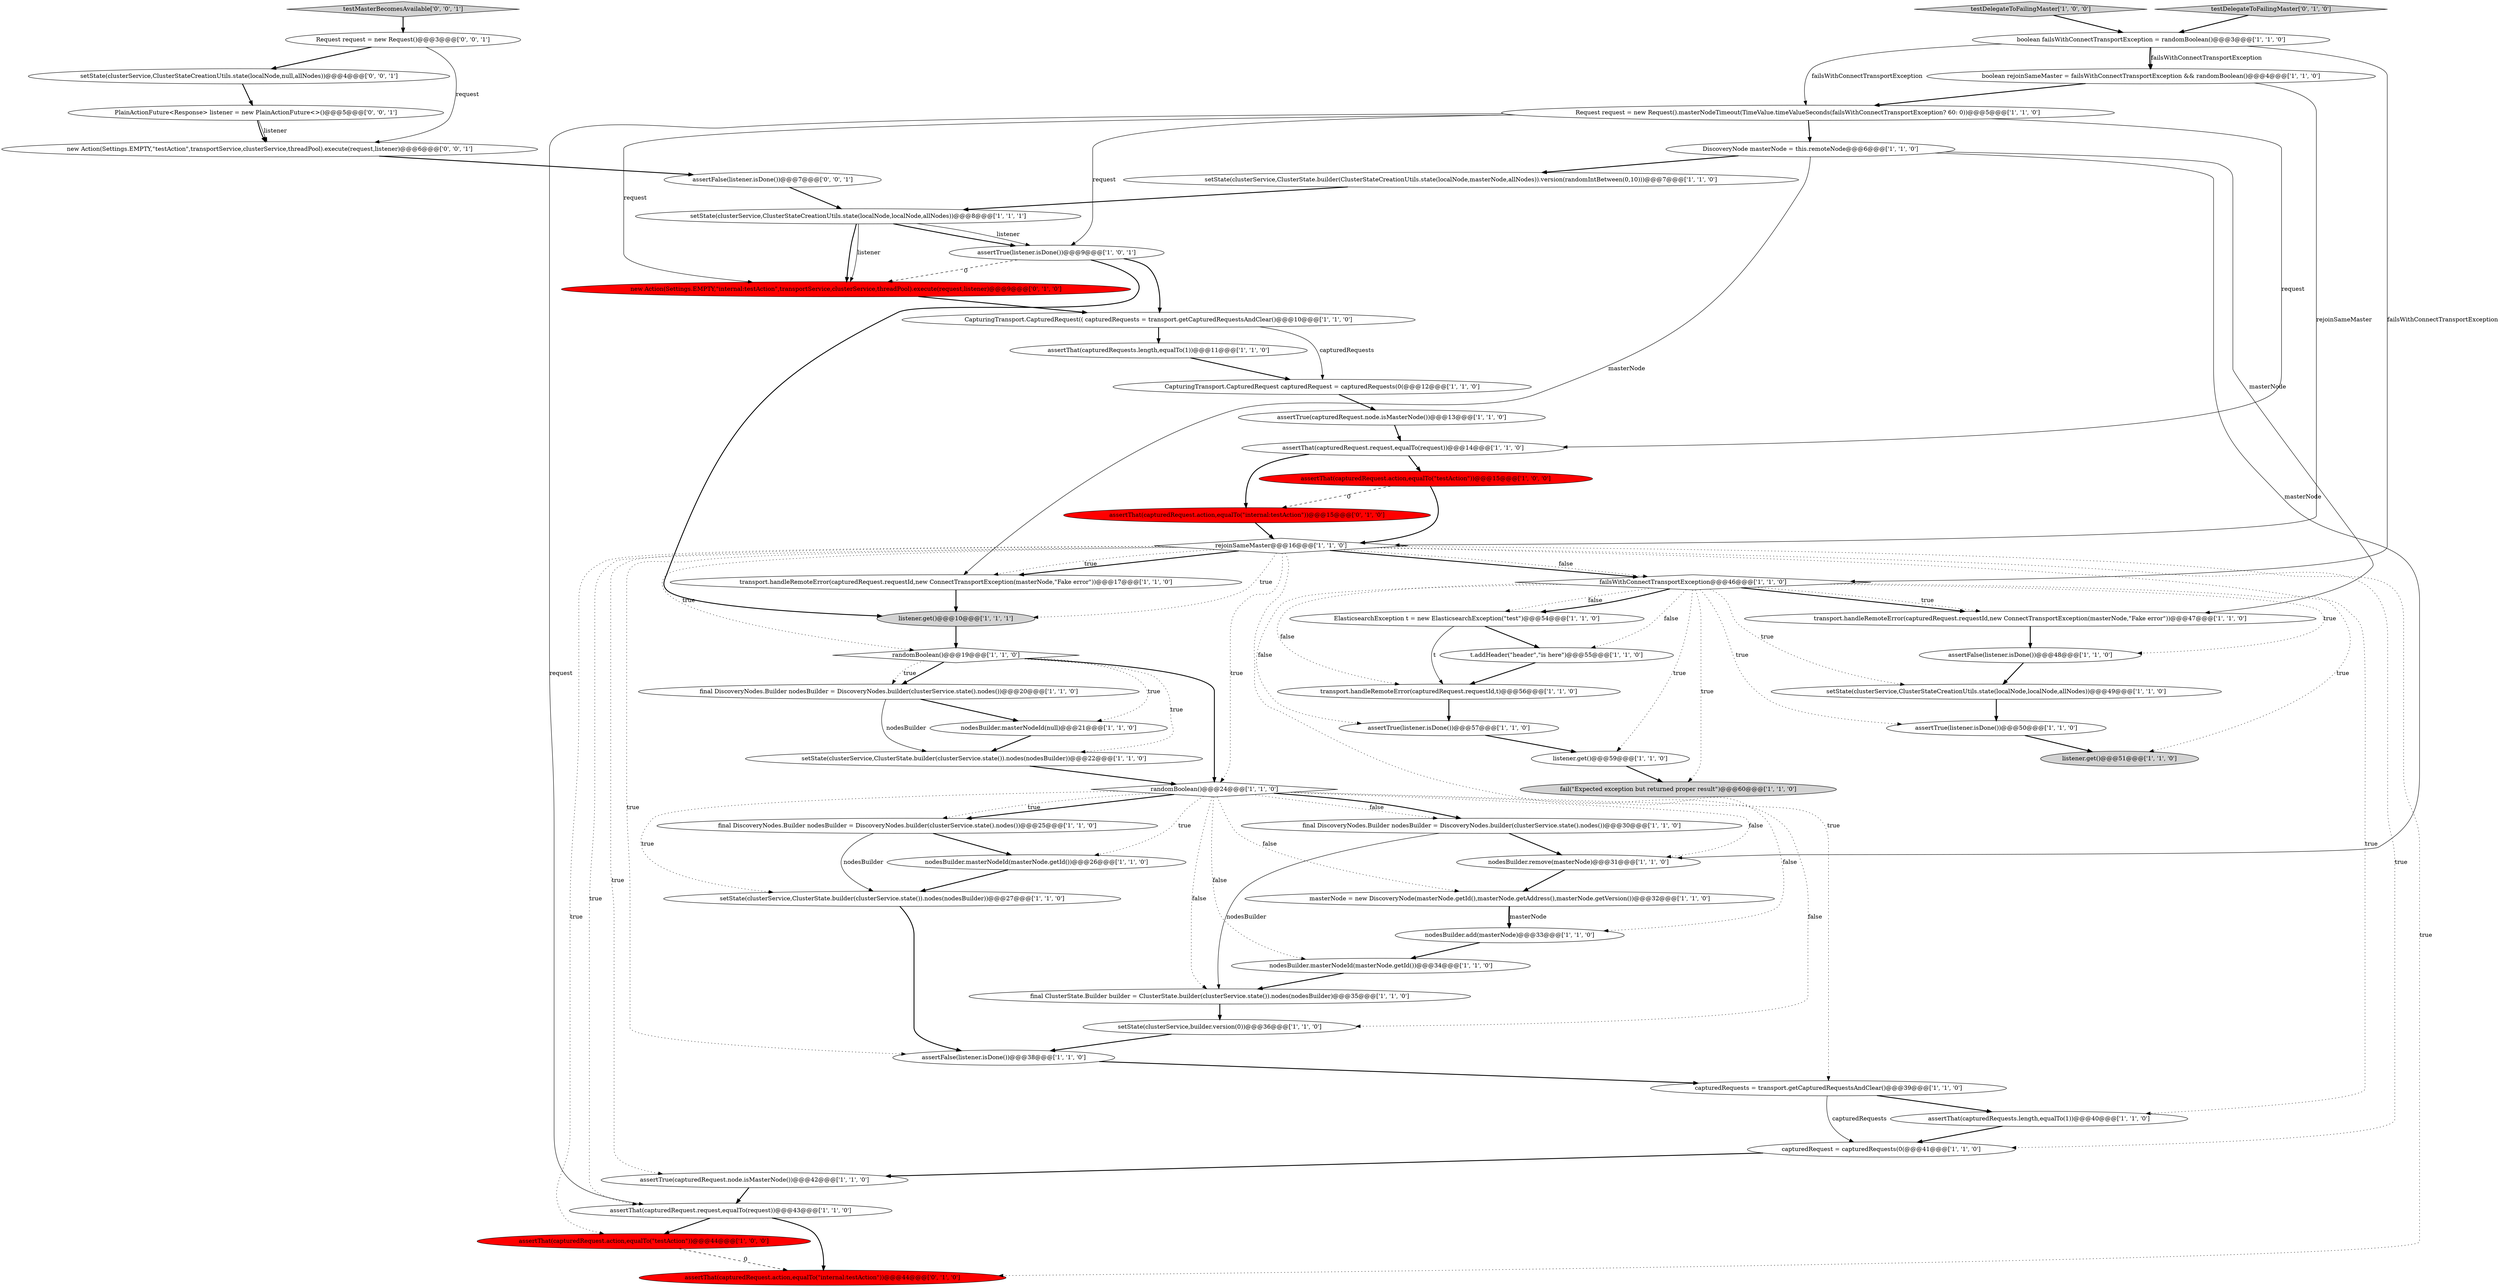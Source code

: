 digraph {
8 [style = filled, label = "setState(clusterService,ClusterStateCreationUtils.state(localNode,localNode,allNodes))@@@8@@@['1', '1', '1']", fillcolor = white, shape = ellipse image = "AAA0AAABBB1BBB"];
60 [style = filled, label = "setState(clusterService,ClusterStateCreationUtils.state(localNode,null,allNodes))@@@4@@@['0', '0', '1']", fillcolor = white, shape = ellipse image = "AAA0AAABBB3BBB"];
11 [style = filled, label = "fail(\"Expected exception but returned proper result\")@@@60@@@['1', '1', '0']", fillcolor = lightgray, shape = ellipse image = "AAA0AAABBB1BBB"];
51 [style = filled, label = "new Action(Settings.EMPTY,\"internal:testAction\",transportService,clusterService,threadPool).execute(request,listener)@@@9@@@['0', '1', '0']", fillcolor = red, shape = ellipse image = "AAA1AAABBB2BBB"];
56 [style = filled, label = "Request request = new Request()@@@3@@@['0', '0', '1']", fillcolor = white, shape = ellipse image = "AAA0AAABBB3BBB"];
38 [style = filled, label = "final DiscoveryNodes.Builder nodesBuilder = DiscoveryNodes.builder(clusterService.state().nodes())@@@30@@@['1', '1', '0']", fillcolor = white, shape = ellipse image = "AAA0AAABBB1BBB"];
14 [style = filled, label = "final DiscoveryNodes.Builder nodesBuilder = DiscoveryNodes.builder(clusterService.state().nodes())@@@20@@@['1', '1', '0']", fillcolor = white, shape = ellipse image = "AAA0AAABBB1BBB"];
29 [style = filled, label = "assertThat(capturedRequests.length,equalTo(1))@@@40@@@['1', '1', '0']", fillcolor = white, shape = ellipse image = "AAA0AAABBB1BBB"];
59 [style = filled, label = "testMasterBecomesAvailable['0', '0', '1']", fillcolor = lightgray, shape = diamond image = "AAA0AAABBB3BBB"];
49 [style = filled, label = "final DiscoveryNodes.Builder nodesBuilder = DiscoveryNodes.builder(clusterService.state().nodes())@@@25@@@['1', '1', '0']", fillcolor = white, shape = ellipse image = "AAA0AAABBB1BBB"];
12 [style = filled, label = "CapturingTransport.CapturedRequest(( capturedRequests = transport.getCapturedRequestsAndClear()@@@10@@@['1', '1', '0']", fillcolor = white, shape = ellipse image = "AAA0AAABBB1BBB"];
34 [style = filled, label = "listener.get()@@@59@@@['1', '1', '0']", fillcolor = white, shape = ellipse image = "AAA0AAABBB1BBB"];
28 [style = filled, label = "assertTrue(capturedRequest.node.isMasterNode())@@@42@@@['1', '1', '0']", fillcolor = white, shape = ellipse image = "AAA0AAABBB1BBB"];
45 [style = filled, label = "assertTrue(capturedRequest.node.isMasterNode())@@@13@@@['1', '1', '0']", fillcolor = white, shape = ellipse image = "AAA0AAABBB1BBB"];
37 [style = filled, label = "nodesBuilder.masterNodeId(masterNode.getId())@@@26@@@['1', '1', '0']", fillcolor = white, shape = ellipse image = "AAA0AAABBB1BBB"];
57 [style = filled, label = "new Action(Settings.EMPTY,\"testAction\",transportService,clusterService,threadPool).execute(request,listener)@@@6@@@['0', '0', '1']", fillcolor = white, shape = ellipse image = "AAA0AAABBB3BBB"];
6 [style = filled, label = "transport.handleRemoteError(capturedRequest.requestId,new ConnectTransportException(masterNode,\"Fake error\"))@@@17@@@['1', '1', '0']", fillcolor = white, shape = ellipse image = "AAA0AAABBB1BBB"];
50 [style = filled, label = "assertThat(capturedRequest.action,equalTo(\"testAction\"))@@@15@@@['1', '0', '0']", fillcolor = red, shape = ellipse image = "AAA1AAABBB1BBB"];
27 [style = filled, label = "assertTrue(listener.isDone())@@@9@@@['1', '0', '1']", fillcolor = white, shape = ellipse image = "AAA0AAABBB1BBB"];
20 [style = filled, label = "boolean rejoinSameMaster = failsWithConnectTransportException && randomBoolean()@@@4@@@['1', '1', '0']", fillcolor = white, shape = ellipse image = "AAA0AAABBB1BBB"];
22 [style = filled, label = "capturedRequests = transport.getCapturedRequestsAndClear()@@@39@@@['1', '1', '0']", fillcolor = white, shape = ellipse image = "AAA0AAABBB1BBB"];
23 [style = filled, label = "assertFalse(listener.isDone())@@@38@@@['1', '1', '0']", fillcolor = white, shape = ellipse image = "AAA0AAABBB1BBB"];
7 [style = filled, label = "nodesBuilder.masterNodeId(null)@@@21@@@['1', '1', '0']", fillcolor = white, shape = ellipse image = "AAA0AAABBB1BBB"];
24 [style = filled, label = "t.addHeader(\"header\",\"is here\")@@@55@@@['1', '1', '0']", fillcolor = white, shape = ellipse image = "AAA0AAABBB1BBB"];
30 [style = filled, label = "randomBoolean()@@@19@@@['1', '1', '0']", fillcolor = white, shape = diamond image = "AAA0AAABBB1BBB"];
44 [style = filled, label = "DiscoveryNode masterNode = this.remoteNode@@@6@@@['1', '1', '0']", fillcolor = white, shape = ellipse image = "AAA0AAABBB1BBB"];
2 [style = filled, label = "rejoinSameMaster@@@16@@@['1', '1', '0']", fillcolor = white, shape = diamond image = "AAA0AAABBB1BBB"];
41 [style = filled, label = "assertThat(capturedRequests.length,equalTo(1))@@@11@@@['1', '1', '0']", fillcolor = white, shape = ellipse image = "AAA0AAABBB1BBB"];
0 [style = filled, label = "masterNode = new DiscoveryNode(masterNode.getId(),masterNode.getAddress(),masterNode.getVersion())@@@32@@@['1', '1', '0']", fillcolor = white, shape = ellipse image = "AAA0AAABBB1BBB"];
43 [style = filled, label = "setState(clusterService,ClusterState.builder(clusterService.state()).nodes(nodesBuilder))@@@27@@@['1', '1', '0']", fillcolor = white, shape = ellipse image = "AAA0AAABBB1BBB"];
55 [style = filled, label = "PlainActionFuture<Response> listener = new PlainActionFuture<>()@@@5@@@['0', '0', '1']", fillcolor = white, shape = ellipse image = "AAA0AAABBB3BBB"];
33 [style = filled, label = "nodesBuilder.remove(masterNode)@@@31@@@['1', '1', '0']", fillcolor = white, shape = ellipse image = "AAA0AAABBB1BBB"];
39 [style = filled, label = "boolean failsWithConnectTransportException = randomBoolean()@@@3@@@['1', '1', '0']", fillcolor = white, shape = ellipse image = "AAA0AAABBB1BBB"];
52 [style = filled, label = "assertThat(capturedRequest.action,equalTo(\"internal:testAction\"))@@@15@@@['0', '1', '0']", fillcolor = red, shape = ellipse image = "AAA1AAABBB2BBB"];
58 [style = filled, label = "assertFalse(listener.isDone())@@@7@@@['0', '0', '1']", fillcolor = white, shape = ellipse image = "AAA0AAABBB3BBB"];
3 [style = filled, label = "assertFalse(listener.isDone())@@@48@@@['1', '1', '0']", fillcolor = white, shape = ellipse image = "AAA0AAABBB1BBB"];
48 [style = filled, label = "randomBoolean()@@@24@@@['1', '1', '0']", fillcolor = white, shape = diamond image = "AAA0AAABBB1BBB"];
19 [style = filled, label = "listener.get()@@@51@@@['1', '1', '0']", fillcolor = lightgray, shape = ellipse image = "AAA0AAABBB1BBB"];
13 [style = filled, label = "transport.handleRemoteError(capturedRequest.requestId,new ConnectTransportException(masterNode,\"Fake error\"))@@@47@@@['1', '1', '0']", fillcolor = white, shape = ellipse image = "AAA0AAABBB1BBB"];
32 [style = filled, label = "nodesBuilder.masterNodeId(masterNode.getId())@@@34@@@['1', '1', '0']", fillcolor = white, shape = ellipse image = "AAA0AAABBB1BBB"];
40 [style = filled, label = "assertThat(capturedRequest.action,equalTo(\"testAction\"))@@@44@@@['1', '0', '0']", fillcolor = red, shape = ellipse image = "AAA1AAABBB1BBB"];
42 [style = filled, label = "setState(clusterService,ClusterState.builder(ClusterStateCreationUtils.state(localNode,masterNode,allNodes)).version(randomIntBetween(0,10)))@@@7@@@['1', '1', '0']", fillcolor = white, shape = ellipse image = "AAA0AAABBB1BBB"];
18 [style = filled, label = "assertThat(capturedRequest.request,equalTo(request))@@@43@@@['1', '1', '0']", fillcolor = white, shape = ellipse image = "AAA0AAABBB1BBB"];
5 [style = filled, label = "assertTrue(listener.isDone())@@@57@@@['1', '1', '0']", fillcolor = white, shape = ellipse image = "AAA0AAABBB1BBB"];
15 [style = filled, label = "failsWithConnectTransportException@@@46@@@['1', '1', '0']", fillcolor = white, shape = diamond image = "AAA0AAABBB1BBB"];
4 [style = filled, label = "ElasticsearchException t = new ElasticsearchException(\"test\")@@@54@@@['1', '1', '0']", fillcolor = white, shape = ellipse image = "AAA0AAABBB1BBB"];
35 [style = filled, label = "final ClusterState.Builder builder = ClusterState.builder(clusterService.state()).nodes(nodesBuilder)@@@35@@@['1', '1', '0']", fillcolor = white, shape = ellipse image = "AAA0AAABBB1BBB"];
1 [style = filled, label = "setState(clusterService,builder.version(0))@@@36@@@['1', '1', '0']", fillcolor = white, shape = ellipse image = "AAA0AAABBB1BBB"];
54 [style = filled, label = "assertThat(capturedRequest.action,equalTo(\"internal:testAction\"))@@@44@@@['0', '1', '0']", fillcolor = red, shape = ellipse image = "AAA1AAABBB2BBB"];
26 [style = filled, label = "setState(clusterService,ClusterStateCreationUtils.state(localNode,localNode,allNodes))@@@49@@@['1', '1', '0']", fillcolor = white, shape = ellipse image = "AAA0AAABBB1BBB"];
31 [style = filled, label = "capturedRequest = capturedRequests(0(@@@41@@@['1', '1', '0']", fillcolor = white, shape = ellipse image = "AAA0AAABBB1BBB"];
46 [style = filled, label = "transport.handleRemoteError(capturedRequest.requestId,t)@@@56@@@['1', '1', '0']", fillcolor = white, shape = ellipse image = "AAA0AAABBB1BBB"];
10 [style = filled, label = "Request request = new Request().masterNodeTimeout(TimeValue.timeValueSeconds(failsWithConnectTransportException? 60: 0))@@@5@@@['1', '1', '0']", fillcolor = white, shape = ellipse image = "AAA0AAABBB1BBB"];
36 [style = filled, label = "setState(clusterService,ClusterState.builder(clusterService.state()).nodes(nodesBuilder))@@@22@@@['1', '1', '0']", fillcolor = white, shape = ellipse image = "AAA0AAABBB1BBB"];
21 [style = filled, label = "assertThat(capturedRequest.request,equalTo(request))@@@14@@@['1', '1', '0']", fillcolor = white, shape = ellipse image = "AAA0AAABBB1BBB"];
53 [style = filled, label = "testDelegateToFailingMaster['0', '1', '0']", fillcolor = lightgray, shape = diamond image = "AAA0AAABBB2BBB"];
17 [style = filled, label = "testDelegateToFailingMaster['1', '0', '0']", fillcolor = lightgray, shape = diamond image = "AAA0AAABBB1BBB"];
47 [style = filled, label = "nodesBuilder.add(masterNode)@@@33@@@['1', '1', '0']", fillcolor = white, shape = ellipse image = "AAA0AAABBB1BBB"];
16 [style = filled, label = "assertTrue(listener.isDone())@@@50@@@['1', '1', '0']", fillcolor = white, shape = ellipse image = "AAA0AAABBB1BBB"];
9 [style = filled, label = "listener.get()@@@10@@@['1', '1', '1']", fillcolor = lightgray, shape = ellipse image = "AAA0AAABBB1BBB"];
25 [style = filled, label = "CapturingTransport.CapturedRequest capturedRequest = capturedRequests(0(@@@12@@@['1', '1', '0']", fillcolor = white, shape = ellipse image = "AAA0AAABBB1BBB"];
39->20 [style = solid, label="failsWithConnectTransportException"];
32->35 [style = bold, label=""];
2->22 [style = dotted, label="true"];
25->45 [style = bold, label=""];
48->47 [style = dotted, label="false"];
46->5 [style = bold, label=""];
2->6 [style = bold, label=""];
27->9 [style = bold, label=""];
2->23 [style = dotted, label="true"];
50->2 [style = bold, label=""];
21->52 [style = bold, label=""];
57->58 [style = bold, label=""];
12->25 [style = solid, label="capturedRequests"];
8->51 [style = bold, label=""];
2->18 [style = dotted, label="true"];
43->23 [style = bold, label=""];
53->39 [style = bold, label=""];
1->23 [style = bold, label=""];
14->7 [style = bold, label=""];
5->34 [style = bold, label=""];
33->0 [style = bold, label=""];
37->43 [style = bold, label=""];
55->57 [style = bold, label=""];
23->22 [style = bold, label=""];
44->33 [style = solid, label="masterNode"];
8->51 [style = solid, label="listener"];
2->48 [style = dotted, label="true"];
2->15 [style = bold, label=""];
8->27 [style = solid, label="listener"];
30->14 [style = bold, label=""];
48->43 [style = dotted, label="true"];
44->13 [style = solid, label="masterNode"];
8->27 [style = bold, label=""];
14->36 [style = solid, label="nodesBuilder"];
24->46 [style = bold, label=""];
21->50 [style = bold, label=""];
15->26 [style = dotted, label="true"];
15->4 [style = dotted, label="false"];
4->46 [style = solid, label="t"];
48->49 [style = bold, label=""];
15->13 [style = bold, label=""];
28->18 [style = bold, label=""];
39->10 [style = solid, label="failsWithConnectTransportException"];
27->12 [style = bold, label=""];
2->29 [style = dotted, label="true"];
15->34 [style = dotted, label="true"];
30->7 [style = dotted, label="true"];
10->27 [style = solid, label="request"];
15->24 [style = dotted, label="false"];
15->16 [style = dotted, label="true"];
16->19 [style = bold, label=""];
10->51 [style = solid, label="request"];
2->28 [style = dotted, label="true"];
15->46 [style = dotted, label="false"];
15->13 [style = dotted, label="true"];
12->41 [style = bold, label=""];
15->3 [style = dotted, label="true"];
22->31 [style = solid, label="capturedRequests"];
60->55 [style = bold, label=""];
26->16 [style = bold, label=""];
50->52 [style = dashed, label="0"];
10->44 [style = bold, label=""];
17->39 [style = bold, label=""];
45->21 [style = bold, label=""];
31->28 [style = bold, label=""];
48->32 [style = dotted, label="false"];
38->33 [style = bold, label=""];
39->20 [style = bold, label=""];
59->56 [style = bold, label=""];
55->57 [style = solid, label="listener"];
48->38 [style = dotted, label="false"];
44->42 [style = bold, label=""];
49->37 [style = bold, label=""];
4->24 [style = bold, label=""];
2->15 [style = dotted, label="false"];
39->15 [style = solid, label="failsWithConnectTransportException"];
58->8 [style = bold, label=""];
51->12 [style = bold, label=""];
56->60 [style = bold, label=""];
18->40 [style = bold, label=""];
42->8 [style = bold, label=""];
48->1 [style = dotted, label="false"];
22->29 [style = bold, label=""];
3->26 [style = bold, label=""];
10->21 [style = solid, label="request"];
2->30 [style = dotted, label="true"];
15->5 [style = dotted, label="false"];
38->35 [style = solid, label="nodesBuilder"];
30->36 [style = dotted, label="true"];
44->6 [style = solid, label="masterNode"];
56->57 [style = solid, label="request"];
48->33 [style = dotted, label="false"];
30->14 [style = dotted, label="true"];
48->35 [style = dotted, label="false"];
47->32 [style = bold, label=""];
35->1 [style = bold, label=""];
2->9 [style = dotted, label="true"];
40->54 [style = dashed, label="0"];
2->6 [style = dotted, label="true"];
49->43 [style = solid, label="nodesBuilder"];
27->51 [style = dashed, label="0"];
15->11 [style = dotted, label="true"];
0->47 [style = solid, label="masterNode"];
2->54 [style = dotted, label="true"];
7->36 [style = bold, label=""];
48->37 [style = dotted, label="true"];
29->31 [style = bold, label=""];
2->40 [style = dotted, label="true"];
9->30 [style = bold, label=""];
52->2 [style = bold, label=""];
2->31 [style = dotted, label="true"];
48->49 [style = dotted, label="true"];
34->11 [style = bold, label=""];
20->10 [style = bold, label=""];
0->47 [style = bold, label=""];
48->38 [style = bold, label=""];
13->3 [style = bold, label=""];
48->0 [style = dotted, label="false"];
15->19 [style = dotted, label="true"];
10->18 [style = solid, label="request"];
36->48 [style = bold, label=""];
15->4 [style = bold, label=""];
20->2 [style = solid, label="rejoinSameMaster"];
41->25 [style = bold, label=""];
30->48 [style = bold, label=""];
6->9 [style = bold, label=""];
18->54 [style = bold, label=""];
}
